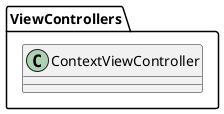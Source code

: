 @startuml ContextViewController

package ViewControllers
{

class ContextViewController {}

}

@enduml
